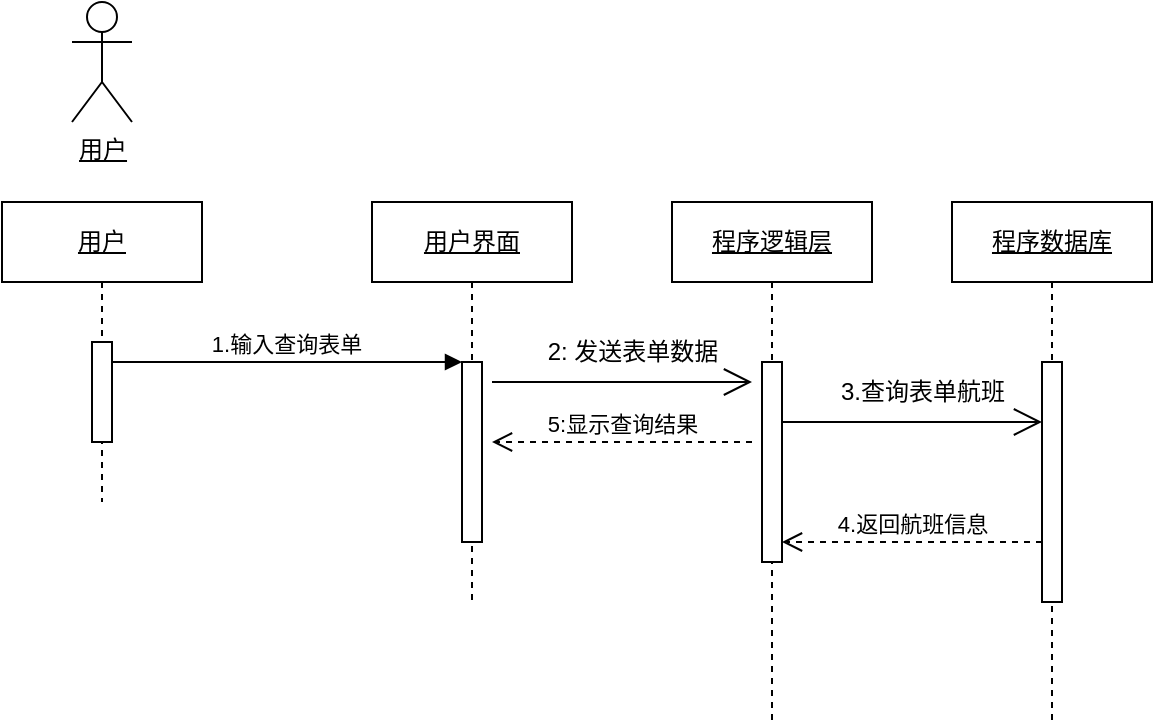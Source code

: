 <mxfile version="21.2.1" type="github">
  <diagram name="第 1 页" id="rglEDFyk3wj6aJLoS3HV">
    <mxGraphModel dx="1235" dy="1863" grid="1" gridSize="10" guides="1" tooltips="1" connect="1" arrows="1" fold="1" page="1" pageScale="1" pageWidth="827" pageHeight="1169" math="0" shadow="0">
      <root>
        <mxCell id="0" />
        <mxCell id="1" parent="0" />
        <mxCell id="sTDOF5yO2RP8pIO-FYVl-1" value="&lt;u&gt;用户&lt;/u&gt;" style="shape=umlLifeline;perimeter=lifelinePerimeter;whiteSpace=wrap;html=1;container=0;dropTarget=0;collapsible=0;recursiveResize=0;outlineConnect=0;portConstraint=eastwest;newEdgeStyle={&quot;edgeStyle&quot;:&quot;elbowEdgeStyle&quot;,&quot;elbow&quot;:&quot;vertical&quot;,&quot;curved&quot;:0,&quot;rounded&quot;:0};" vertex="1" parent="1">
          <mxGeometry x="35" y="40" width="100" height="150" as="geometry" />
        </mxCell>
        <mxCell id="sTDOF5yO2RP8pIO-FYVl-2" value="" style="html=1;points=[];perimeter=orthogonalPerimeter;outlineConnect=0;targetShapes=umlLifeline;portConstraint=eastwest;newEdgeStyle={&quot;edgeStyle&quot;:&quot;elbowEdgeStyle&quot;,&quot;elbow&quot;:&quot;vertical&quot;,&quot;curved&quot;:0,&quot;rounded&quot;:0};" vertex="1" parent="sTDOF5yO2RP8pIO-FYVl-1">
          <mxGeometry x="45" y="70" width="10" height="50" as="geometry" />
        </mxCell>
        <mxCell id="sTDOF5yO2RP8pIO-FYVl-4" value="&lt;u&gt;用户界面&lt;/u&gt;" style="shape=umlLifeline;perimeter=lifelinePerimeter;whiteSpace=wrap;html=1;container=0;dropTarget=0;collapsible=0;recursiveResize=0;outlineConnect=0;portConstraint=eastwest;newEdgeStyle={&quot;edgeStyle&quot;:&quot;elbowEdgeStyle&quot;,&quot;elbow&quot;:&quot;vertical&quot;,&quot;curved&quot;:0,&quot;rounded&quot;:0};" vertex="1" parent="1">
          <mxGeometry x="220" y="40" width="100" height="200" as="geometry" />
        </mxCell>
        <mxCell id="sTDOF5yO2RP8pIO-FYVl-5" value="" style="html=1;points=[];perimeter=orthogonalPerimeter;outlineConnect=0;targetShapes=umlLifeline;portConstraint=eastwest;newEdgeStyle={&quot;edgeStyle&quot;:&quot;elbowEdgeStyle&quot;,&quot;elbow&quot;:&quot;vertical&quot;,&quot;curved&quot;:0,&quot;rounded&quot;:0};" vertex="1" parent="sTDOF5yO2RP8pIO-FYVl-4">
          <mxGeometry x="45" y="80" width="10" height="90" as="geometry" />
        </mxCell>
        <mxCell id="sTDOF5yO2RP8pIO-FYVl-6" value="1.输入查询表单" style="html=1;verticalAlign=bottom;endArrow=block;edgeStyle=elbowEdgeStyle;elbow=vertical;curved=0;rounded=0;" edge="1" parent="1" source="sTDOF5yO2RP8pIO-FYVl-2" target="sTDOF5yO2RP8pIO-FYVl-5">
          <mxGeometry x="-0.005" relative="1" as="geometry">
            <mxPoint x="195" y="130" as="sourcePoint" />
            <Array as="points">
              <mxPoint x="180" y="120" />
            </Array>
            <mxPoint as="offset" />
          </mxGeometry>
        </mxCell>
        <mxCell id="sTDOF5yO2RP8pIO-FYVl-7" value="&lt;u&gt;程序逻辑层&lt;/u&gt;" style="shape=umlLifeline;perimeter=lifelinePerimeter;whiteSpace=wrap;html=1;container=0;dropTarget=0;collapsible=0;recursiveResize=0;outlineConnect=0;portConstraint=eastwest;newEdgeStyle={&quot;edgeStyle&quot;:&quot;elbowEdgeStyle&quot;,&quot;elbow&quot;:&quot;vertical&quot;,&quot;curved&quot;:0,&quot;rounded&quot;:0};" vertex="1" parent="1">
          <mxGeometry x="370" y="40" width="100" height="260" as="geometry" />
        </mxCell>
        <mxCell id="sTDOF5yO2RP8pIO-FYVl-8" value="" style="html=1;points=[];perimeter=orthogonalPerimeter;outlineConnect=0;targetShapes=umlLifeline;portConstraint=eastwest;newEdgeStyle={&quot;edgeStyle&quot;:&quot;elbowEdgeStyle&quot;,&quot;elbow&quot;:&quot;vertical&quot;,&quot;curved&quot;:0,&quot;rounded&quot;:0};" vertex="1" parent="sTDOF5yO2RP8pIO-FYVl-7">
          <mxGeometry x="45" y="80" width="10" height="100" as="geometry" />
        </mxCell>
        <mxCell id="sTDOF5yO2RP8pIO-FYVl-9" value="&lt;u&gt;程序数据库&lt;/u&gt;" style="shape=umlLifeline;perimeter=lifelinePerimeter;whiteSpace=wrap;html=1;container=0;dropTarget=0;collapsible=0;recursiveResize=0;outlineConnect=0;portConstraint=eastwest;newEdgeStyle={&quot;edgeStyle&quot;:&quot;elbowEdgeStyle&quot;,&quot;elbow&quot;:&quot;vertical&quot;,&quot;curved&quot;:0,&quot;rounded&quot;:0};" vertex="1" parent="1">
          <mxGeometry x="510" y="40" width="100" height="260" as="geometry" />
        </mxCell>
        <mxCell id="sTDOF5yO2RP8pIO-FYVl-10" value="" style="html=1;points=[];perimeter=orthogonalPerimeter;outlineConnect=0;targetShapes=umlLifeline;portConstraint=eastwest;newEdgeStyle={&quot;edgeStyle&quot;:&quot;elbowEdgeStyle&quot;,&quot;elbow&quot;:&quot;vertical&quot;,&quot;curved&quot;:0,&quot;rounded&quot;:0};" vertex="1" parent="sTDOF5yO2RP8pIO-FYVl-9">
          <mxGeometry x="45" y="80" width="10" height="120" as="geometry" />
        </mxCell>
        <mxCell id="sTDOF5yO2RP8pIO-FYVl-13" value="" style="endArrow=open;endFill=1;endSize=12;html=1;rounded=0;" edge="1" parent="1">
          <mxGeometry width="160" relative="1" as="geometry">
            <mxPoint x="280" y="130" as="sourcePoint" />
            <mxPoint x="410" y="130" as="targetPoint" />
          </mxGeometry>
        </mxCell>
        <mxCell id="sTDOF5yO2RP8pIO-FYVl-18" value="5:显示查询结果" style="html=1;verticalAlign=bottom;endArrow=open;dashed=1;endSize=8;edgeStyle=elbowEdgeStyle;elbow=vertical;curved=0;rounded=0;" edge="1" parent="1">
          <mxGeometry x="0.006" relative="1" as="geometry">
            <mxPoint x="410" y="160" as="sourcePoint" />
            <mxPoint x="280" y="160.09" as="targetPoint" />
            <mxPoint as="offset" />
          </mxGeometry>
        </mxCell>
        <mxCell id="sTDOF5yO2RP8pIO-FYVl-19" value="4.返回航班信息" style="html=1;verticalAlign=bottom;endArrow=open;dashed=1;endSize=8;edgeStyle=elbowEdgeStyle;elbow=vertical;curved=0;rounded=0;" edge="1" parent="1">
          <mxGeometry relative="1" as="geometry">
            <mxPoint x="555" y="210" as="sourcePoint" />
            <mxPoint x="425" y="210" as="targetPoint" />
          </mxGeometry>
        </mxCell>
        <mxCell id="sTDOF5yO2RP8pIO-FYVl-20" value="&lt;u style=&quot;border-color: var(--border-color);&quot;&gt;用户&lt;/u&gt;" style="shape=umlActor;verticalLabelPosition=bottom;verticalAlign=top;html=1;outlineConnect=0;" vertex="1" parent="1">
          <mxGeometry x="70" y="-60" width="30" height="60" as="geometry" />
        </mxCell>
        <mxCell id="sTDOF5yO2RP8pIO-FYVl-26" value="2: 发送表单数据" style="text;html=1;align=center;verticalAlign=middle;resizable=0;points=[];autosize=1;strokeColor=none;fillColor=none;" vertex="1" parent="1">
          <mxGeometry x="295" y="100" width="110" height="30" as="geometry" />
        </mxCell>
        <mxCell id="sTDOF5yO2RP8pIO-FYVl-32" value="" style="endArrow=open;endFill=1;endSize=12;html=1;rounded=0;" edge="1" parent="1">
          <mxGeometry width="160" relative="1" as="geometry">
            <mxPoint x="425" y="150" as="sourcePoint" />
            <mxPoint x="555" y="150" as="targetPoint" />
          </mxGeometry>
        </mxCell>
        <mxCell id="sTDOF5yO2RP8pIO-FYVl-33" value="3.查询表单航班" style="text;html=1;align=center;verticalAlign=middle;resizable=0;points=[];autosize=1;strokeColor=none;fillColor=none;" vertex="1" parent="1">
          <mxGeometry x="440" y="120" width="110" height="30" as="geometry" />
        </mxCell>
      </root>
    </mxGraphModel>
  </diagram>
</mxfile>
